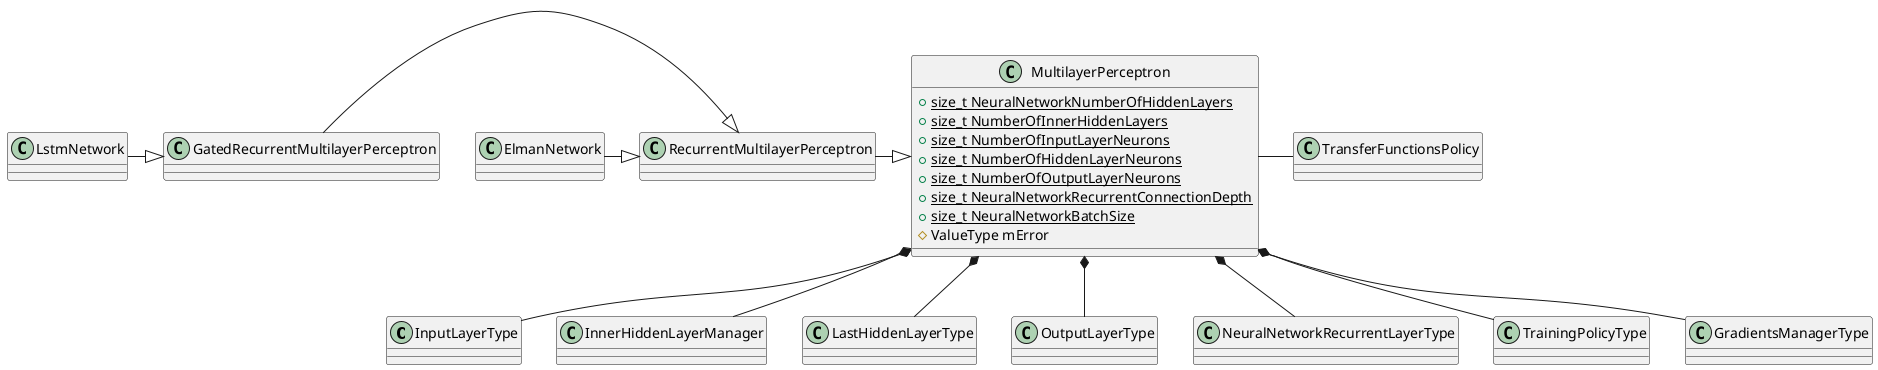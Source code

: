 /'
* Copyright (c) 2020 Intel Corporation
*
* Permission is hereby granted, free of charge, to any person obtaining a copy
* of this software and associated documentation files (the "Software"), to deal
* in the Software without restriction, including without limitation the rights
* to use, copy, modify, merge, publish, distribute, sublicense, and/or sell
* copies of the Software, and to permit persons to whom the Software is
* furnished to do so, subject to the following conditions:
*
* The above copyright notice and this permission notice shall be included in all
* copies or substantial portions of the Software.
*
* THE SOFTWARE IS PROVIDED "AS IS", WITHOUT WARRANTY OF ANY KIND, EXPRESS OR
* IMPLIED, INCLUDING BUT NOT LIMITED TO THE WARRANTIES OF MERCHANTABILITY,
* FITNESS FOR A PARTICULAR PURPOSE AND NONINFRINGEMENT. IN NO EVENT SHALL THE
* AUTHORS OR COPYRIGHT HOLDERS BE LIABLE FOR ANY CLAIM, DAMAGES OR OTHER
* LIABILITY, WHETHER IN AN ACTION OF CONTRACT, TORT OR OTHERWISE, ARISING FROM,
* OUT OF OR IN CONNECTION WITH THE SOFTWARE OR THE USE OR OTHER DEALINGS IN THE
* SOFTWARE.
*'/

@startuml
class InputLayerType {
}

class InnerHiddenLayerManager {
}

class LastHiddenLayerType {
}

class OutputLayerType {
}

class NeuralNetworkRecurrentLayerType {
}

class TrainingPolicyType {
}

class GradientsManagerType {
}

class TransferFunctionsPolicy {
}

class MultilayerPerceptron {
+{static} size_t NeuralNetworkNumberOfHiddenLayers
+{static} size_t NumberOfInnerHiddenLayers
+{static} size_t NumberOfInputLayerNeurons
+{static} size_t NumberOfHiddenLayerNeurons
+{static} size_t NumberOfOutputLayerNeurons
+{static} size_t NeuralNetworkRecurrentConnectionDepth
+{static} size_t NeuralNetworkBatchSize
#ValueType mError
}

class RecurrentMultilayerPerceptron {
}

class GatedRecurrentMultilayerPerceptron {
}

MultilayerPerceptron *-- InputLayerType
MultilayerPerceptron *-- InnerHiddenLayerManager
MultilayerPerceptron *-- LastHiddenLayerType
MultilayerPerceptron *-- OutputLayerType
MultilayerPerceptron *-- NeuralNetworkRecurrentLayerType
MultilayerPerceptron *-- TrainingPolicyType
MultilayerPerceptron *-- GradientsManagerType
MultilayerPerceptron - TransferFunctionsPolicy
RecurrentMultilayerPerceptron -|> MultilayerPerceptron
GatedRecurrentMultilayerPerceptron -|> RecurrentMultilayerPerceptron
LstmNetwork -|> GatedRecurrentMultilayerPerceptron
ElmanNetwork -|> RecurrentMultilayerPerceptron

@enduml